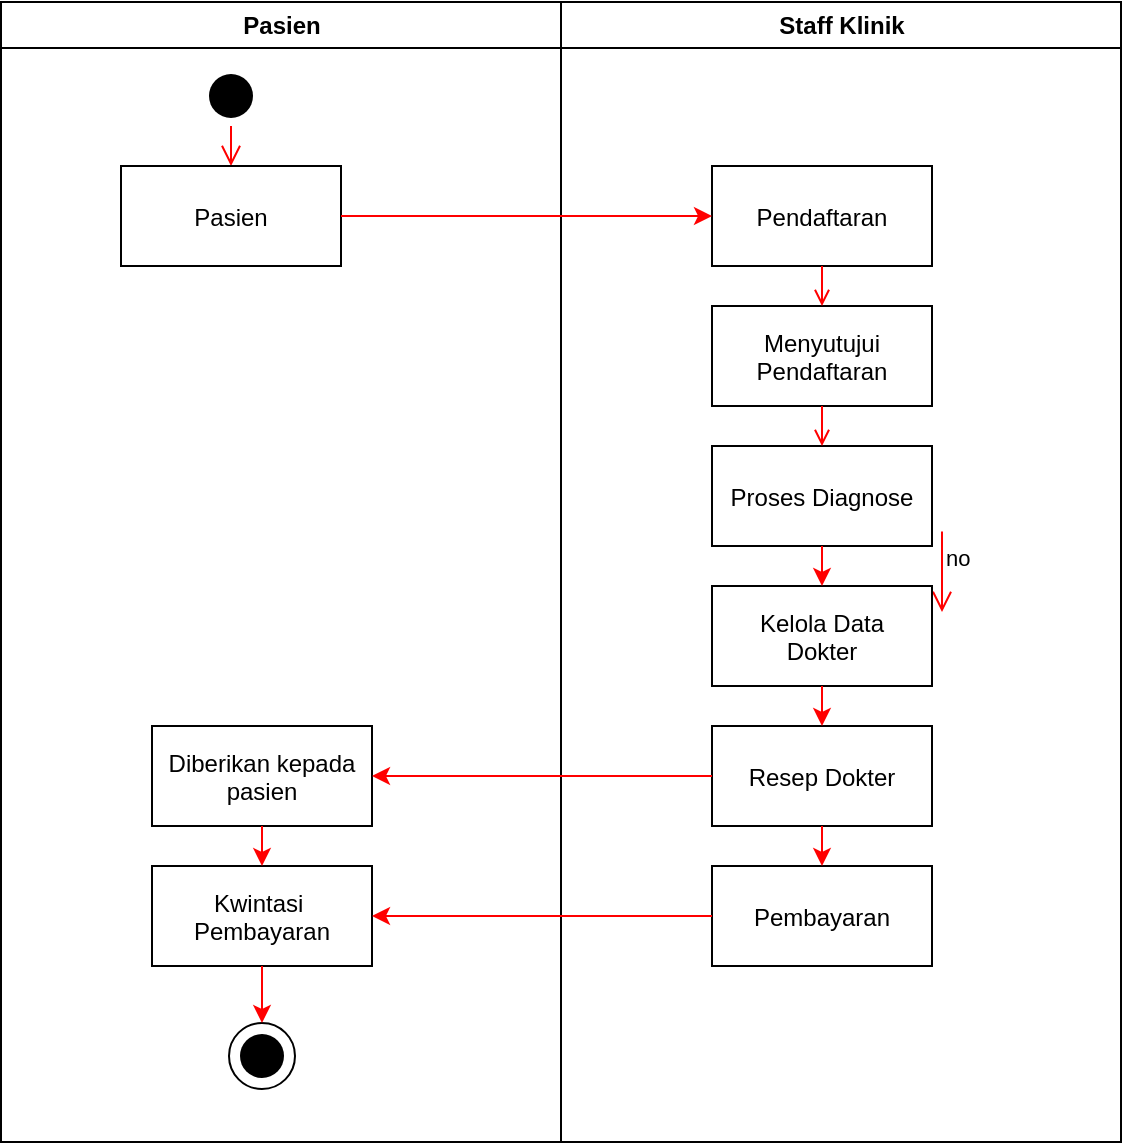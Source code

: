 <mxfile version="14.8.4" type="github">
  <diagram name="Page-1" id="e7e014a7-5840-1c2e-5031-d8a46d1fe8dd">
    <mxGraphModel dx="828" dy="483" grid="1" gridSize="10" guides="1" tooltips="1" connect="1" arrows="1" fold="1" page="1" pageScale="1" pageWidth="1169" pageHeight="826" background="none" math="0" shadow="0">
      <root>
        <mxCell id="0" />
        <mxCell id="1" parent="0" />
        <mxCell id="2" value="Pasien" style="swimlane;whiteSpace=wrap" parent="1" vertex="1">
          <mxGeometry x="164.5" y="128" width="280" height="570" as="geometry" />
        </mxCell>
        <mxCell id="5" value="" style="ellipse;shape=startState;fillColor=#000000;strokeColor=none;" parent="2" vertex="1">
          <mxGeometry x="100" y="32" width="30" height="30" as="geometry" />
        </mxCell>
        <mxCell id="6" value="" style="edgeStyle=elbowEdgeStyle;elbow=horizontal;verticalAlign=bottom;endArrow=open;endSize=8;strokeColor=#FF0000;endFill=1;rounded=0" parent="2" source="5" target="7" edge="1">
          <mxGeometry x="100" y="40" as="geometry">
            <mxPoint x="115" y="110" as="targetPoint" />
          </mxGeometry>
        </mxCell>
        <mxCell id="7" value="Pasien" style="" parent="2" vertex="1">
          <mxGeometry x="60" y="82" width="110" height="50" as="geometry" />
        </mxCell>
        <mxCell id="10" value="Diberikan kepada&#xa;pasien" style="" parent="2" vertex="1">
          <mxGeometry x="75.5" y="362" width="110" height="50" as="geometry" />
        </mxCell>
        <mxCell id="AIJWepjZ7LaPQzHF85Id-48" value="Kwintasi &#xa;Pembayaran" style="" parent="2" vertex="1">
          <mxGeometry x="75.5" y="432" width="110" height="50" as="geometry" />
        </mxCell>
        <mxCell id="AIJWepjZ7LaPQzHF85Id-51" value="" style="endArrow=classic;html=1;strokeColor=#FF0000;entryX=0.5;entryY=0;entryDx=0;entryDy=0;exitX=0.5;exitY=1;exitDx=0;exitDy=0;" parent="2" source="10" target="AIJWepjZ7LaPQzHF85Id-48" edge="1">
          <mxGeometry width="50" height="50" relative="1" as="geometry">
            <mxPoint x="225.5" y="342" as="sourcePoint" />
            <mxPoint x="275.5" y="292" as="targetPoint" />
          </mxGeometry>
        </mxCell>
        <mxCell id="AIJWepjZ7LaPQzHF85Id-52" value="" style="ellipse;shape=startState;fillColor=#000000;strokeColor=none;" parent="2" vertex="1">
          <mxGeometry x="115.5" y="512" width="30" height="30" as="geometry" />
        </mxCell>
        <mxCell id="FCBFmtEi5zs8XCkxFEJD-23" value="" style="ellipse;whiteSpace=wrap;html=1;aspect=fixed;fillColor=none;" vertex="1" parent="2">
          <mxGeometry x="114" y="510.5" width="33" height="33" as="geometry" />
        </mxCell>
        <mxCell id="AIJWepjZ7LaPQzHF85Id-53" value="" style="endArrow=classic;html=1;strokeColor=#FF0000;exitX=0.5;exitY=1;exitDx=0;exitDy=0;" parent="2" source="AIJWepjZ7LaPQzHF85Id-48" target="FCBFmtEi5zs8XCkxFEJD-23" edge="1">
          <mxGeometry width="50" height="50" relative="1" as="geometry">
            <mxPoint x="225.5" y="442" as="sourcePoint" />
            <mxPoint x="130.5" y="502" as="targetPoint" />
          </mxGeometry>
        </mxCell>
        <mxCell id="3" value="Staff Klinik" style="swimlane;whiteSpace=wrap" parent="1" vertex="1">
          <mxGeometry x="444.5" y="128" width="280" height="570" as="geometry" />
        </mxCell>
        <mxCell id="15" value="Pendaftaran" style="" parent="3" vertex="1">
          <mxGeometry x="75.5" y="82" width="110" height="50" as="geometry" />
        </mxCell>
        <mxCell id="16" value="Menyutujui&#xa;Pendaftaran" style="" parent="3" vertex="1">
          <mxGeometry x="75.5" y="152" width="110" height="50" as="geometry" />
        </mxCell>
        <mxCell id="17" value="" style="endArrow=open;strokeColor=#FF0000;endFill=1;rounded=0" parent="3" source="15" target="16" edge="1">
          <mxGeometry relative="1" as="geometry" />
        </mxCell>
        <mxCell id="18" value="Proses Diagnose" style="" parent="3" vertex="1">
          <mxGeometry x="75.5" y="222" width="110" height="50" as="geometry" />
        </mxCell>
        <mxCell id="19" value="" style="endArrow=open;strokeColor=#FF0000;endFill=1;rounded=0" parent="3" source="16" target="18" edge="1">
          <mxGeometry relative="1" as="geometry" />
        </mxCell>
        <mxCell id="22" value="yes" style="edgeStyle=elbowEdgeStyle;elbow=horizontal;align=left;verticalAlign=bottom;endArrow=open;endSize=8;strokeColor=#FF0000;exitX=0.5;exitY=0;endFill=1;rounded=0;entryX=0.75;entryY=0.5;entryPerimeter=0" parent="3" edge="1">
          <mxGeometry x="-1" relative="1" as="geometry">
            <mxPoint x="155" y="147.5" as="targetPoint" />
            <Array as="points">
              <mxPoint x="190" y="180" />
            </Array>
          </mxGeometry>
        </mxCell>
        <mxCell id="23" value="no" style="edgeStyle=elbowEdgeStyle;elbow=horizontal;align=left;verticalAlign=top;endArrow=open;endSize=8;strokeColor=#FF0000;endFill=1;rounded=0" parent="3" edge="1">
          <mxGeometry x="-1" relative="1" as="geometry">
            <mxPoint x="190" y="305" as="targetPoint" />
            <mxPoint x="190.5" y="264.75" as="sourcePoint" />
          </mxGeometry>
        </mxCell>
        <mxCell id="AIJWepjZ7LaPQzHF85Id-41" value="Kelola Data&#xa;Dokter" style="" parent="3" vertex="1">
          <mxGeometry x="75.5" y="292" width="110" height="50" as="geometry" />
        </mxCell>
        <mxCell id="AIJWepjZ7LaPQzHF85Id-42" value="Resep Dokter" style="" parent="3" vertex="1">
          <mxGeometry x="75.5" y="362" width="110" height="50" as="geometry" />
        </mxCell>
        <mxCell id="AIJWepjZ7LaPQzHF85Id-43" value="Pembayaran" style="" parent="3" vertex="1">
          <mxGeometry x="75.5" y="432" width="110" height="50" as="geometry" />
        </mxCell>
        <mxCell id="AIJWepjZ7LaPQzHF85Id-44" value="" style="endArrow=classic;html=1;strokeColor=#FF0000;entryX=0.5;entryY=0;entryDx=0;entryDy=0;exitX=0.5;exitY=1;exitDx=0;exitDy=0;" parent="3" source="18" target="AIJWepjZ7LaPQzHF85Id-41" edge="1">
          <mxGeometry width="50" height="50" relative="1" as="geometry">
            <mxPoint x="65.5" y="352" as="sourcePoint" />
            <mxPoint x="115.5" y="302" as="targetPoint" />
          </mxGeometry>
        </mxCell>
        <mxCell id="AIJWepjZ7LaPQzHF85Id-45" value="" style="endArrow=classic;html=1;strokeColor=#FF0000;entryX=0.5;entryY=0;entryDx=0;entryDy=0;exitX=0.5;exitY=1;exitDx=0;exitDy=0;" parent="3" source="AIJWepjZ7LaPQzHF85Id-41" target="AIJWepjZ7LaPQzHF85Id-42" edge="1">
          <mxGeometry width="50" height="50" relative="1" as="geometry">
            <mxPoint x="-54.5" y="352" as="sourcePoint" />
            <mxPoint x="-4.5" y="302" as="targetPoint" />
          </mxGeometry>
        </mxCell>
        <mxCell id="AIJWepjZ7LaPQzHF85Id-46" value="" style="endArrow=classic;html=1;strokeColor=#FF0000;entryX=0.5;entryY=0;entryDx=0;entryDy=0;exitX=0.5;exitY=1;exitDx=0;exitDy=0;" parent="3" source="AIJWepjZ7LaPQzHF85Id-42" target="AIJWepjZ7LaPQzHF85Id-43" edge="1">
          <mxGeometry width="50" height="50" relative="1" as="geometry">
            <mxPoint x="-54.5" y="352" as="sourcePoint" />
            <mxPoint x="-4.5" y="302" as="targetPoint" />
          </mxGeometry>
        </mxCell>
        <mxCell id="AIJWepjZ7LaPQzHF85Id-47" value="" style="endArrow=classic;html=1;strokeColor=#FF0000;entryX=0;entryY=0.5;entryDx=0;entryDy=0;exitX=1;exitY=0.5;exitDx=0;exitDy=0;" parent="1" source="7" target="15" edge="1">
          <mxGeometry width="50" height="50" relative="1" as="geometry">
            <mxPoint x="390" y="380" as="sourcePoint" />
            <mxPoint x="440" y="330" as="targetPoint" />
          </mxGeometry>
        </mxCell>
        <mxCell id="AIJWepjZ7LaPQzHF85Id-49" value="" style="endArrow=classic;html=1;strokeColor=#FF0000;entryX=1;entryY=0.5;entryDx=0;entryDy=0;exitX=0;exitY=0.5;exitDx=0;exitDy=0;" parent="1" source="AIJWepjZ7LaPQzHF85Id-42" target="10" edge="1">
          <mxGeometry width="50" height="50" relative="1" as="geometry">
            <mxPoint x="390" y="470" as="sourcePoint" />
            <mxPoint x="440" y="420" as="targetPoint" />
          </mxGeometry>
        </mxCell>
        <mxCell id="AIJWepjZ7LaPQzHF85Id-50" value="" style="endArrow=classic;html=1;strokeColor=#FF0000;entryX=1;entryY=0.5;entryDx=0;entryDy=0;exitX=0;exitY=0.5;exitDx=0;exitDy=0;" parent="1" source="AIJWepjZ7LaPQzHF85Id-43" target="AIJWepjZ7LaPQzHF85Id-48" edge="1">
          <mxGeometry width="50" height="50" relative="1" as="geometry">
            <mxPoint x="390" y="470" as="sourcePoint" />
            <mxPoint x="440" y="420" as="targetPoint" />
          </mxGeometry>
        </mxCell>
      </root>
    </mxGraphModel>
  </diagram>
</mxfile>
